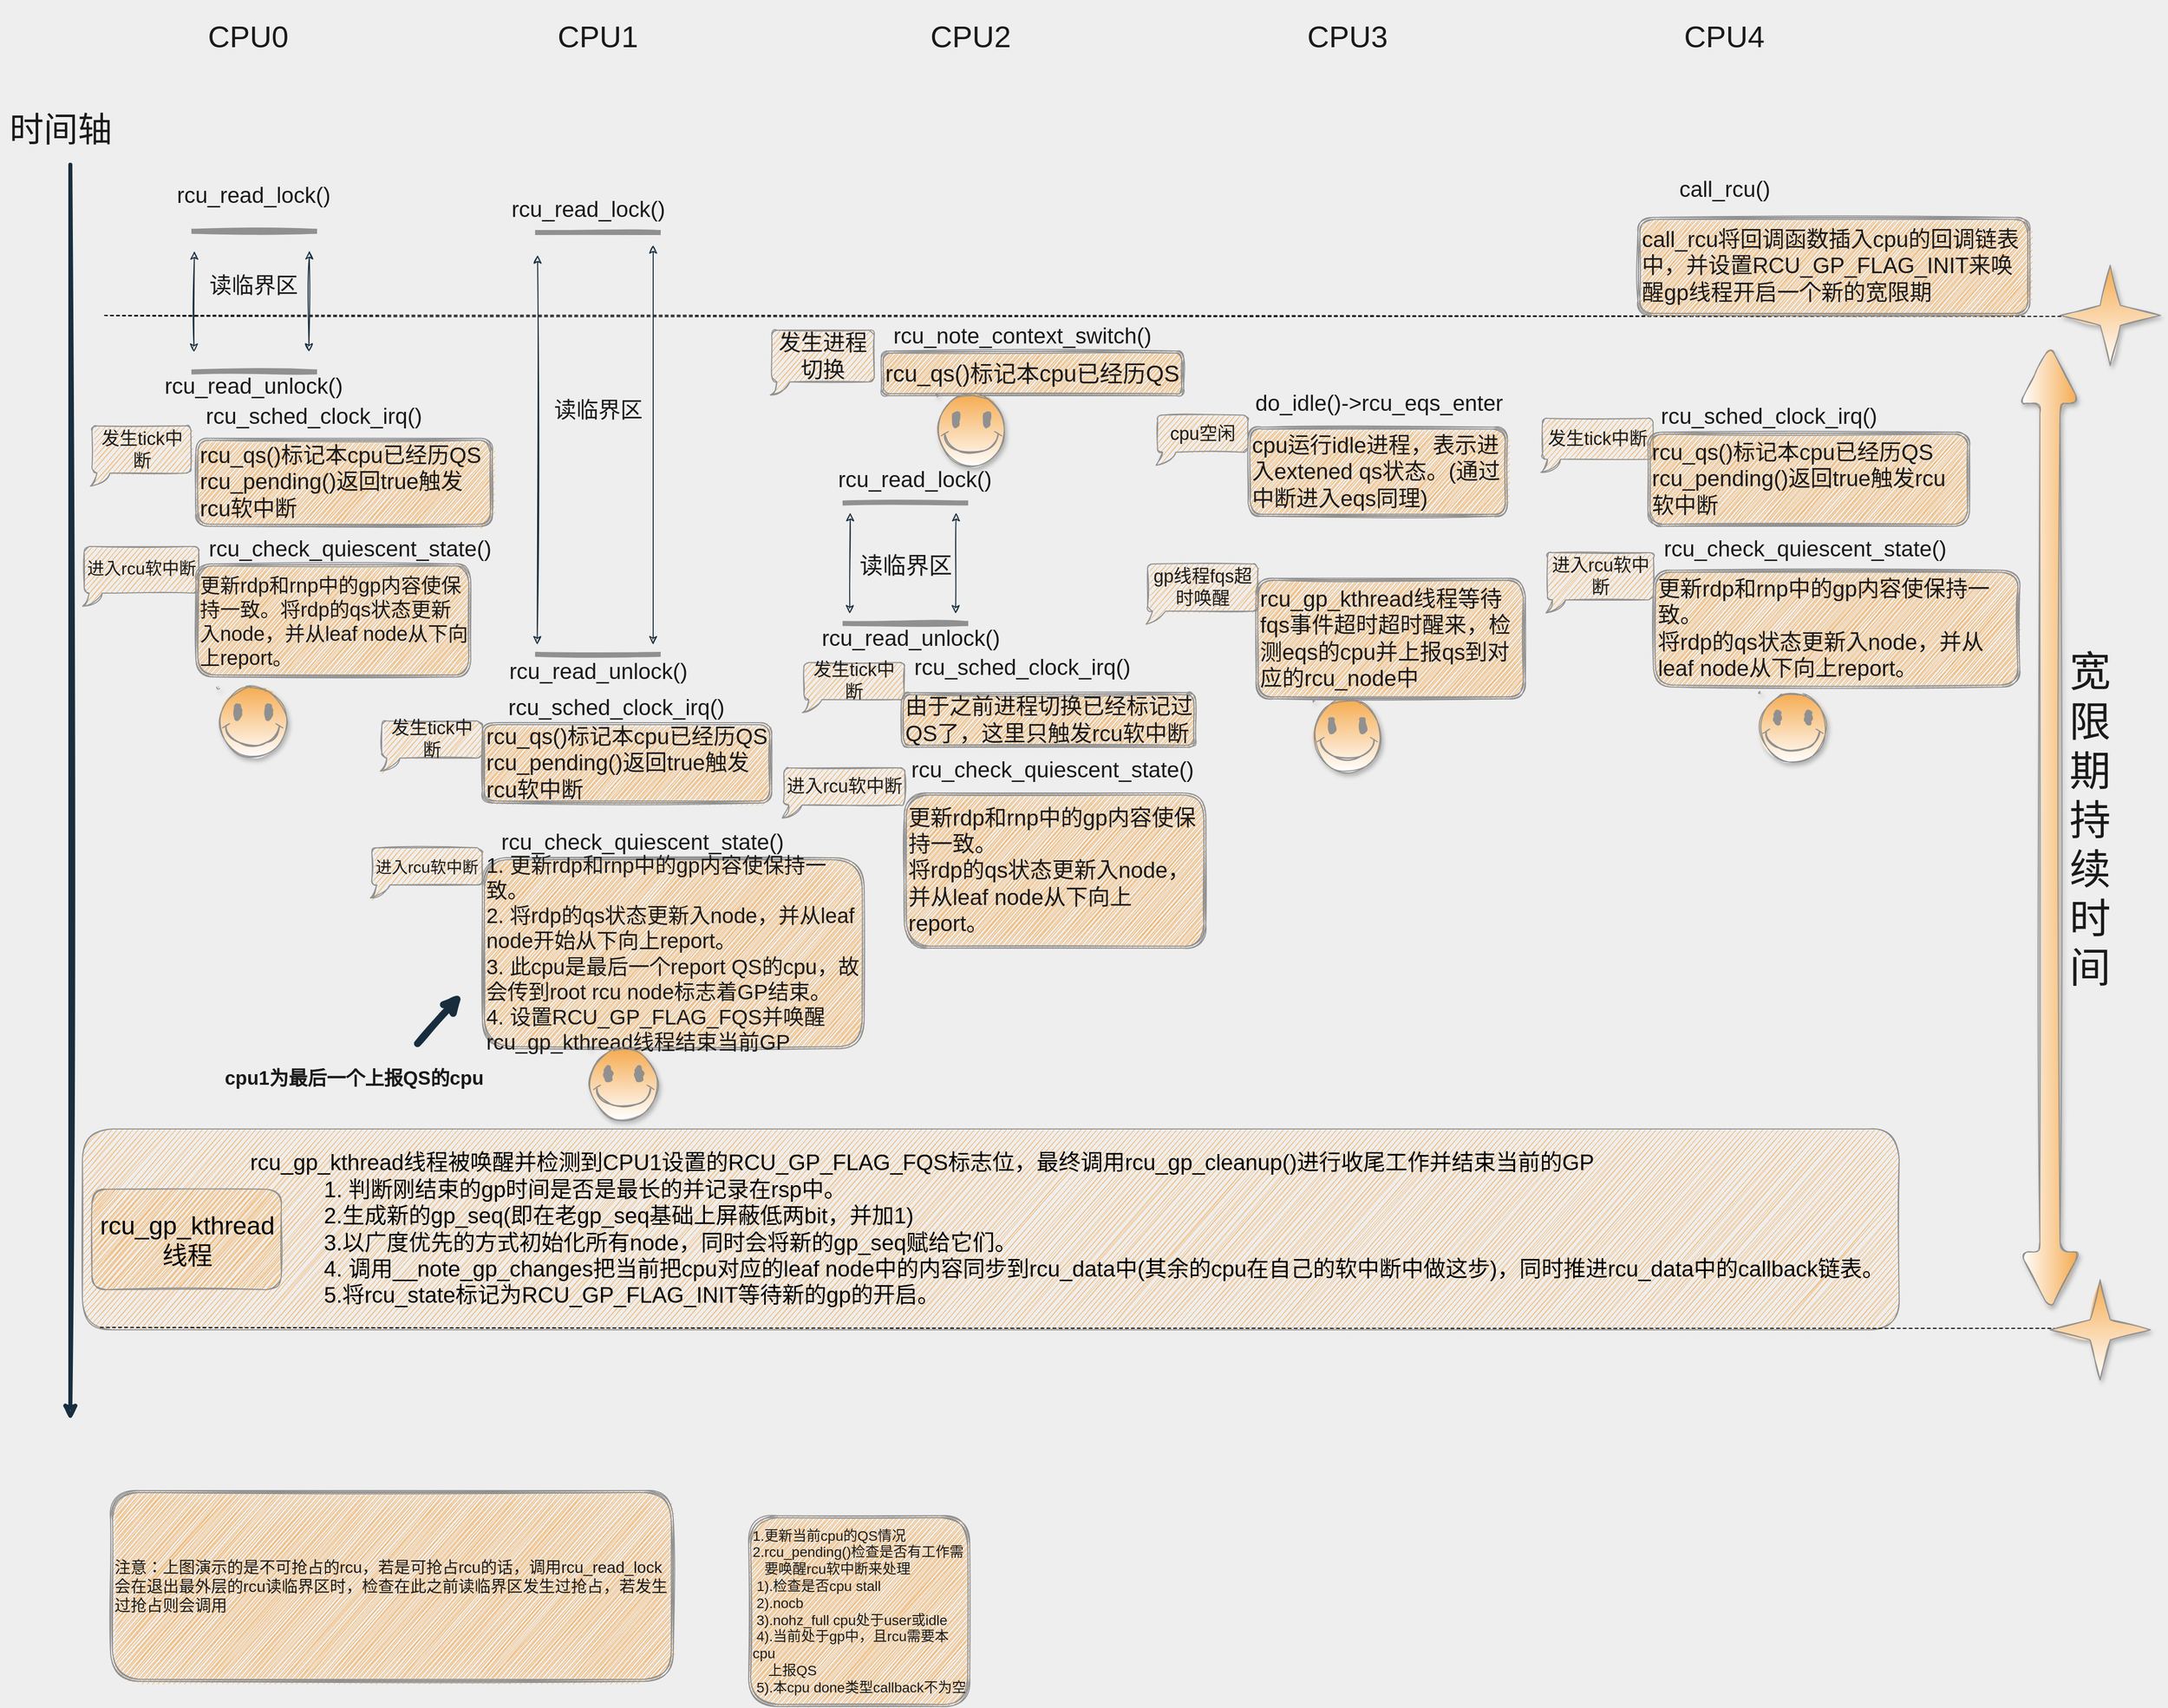 <mxfile version="14.6.6" type="github">
  <diagram id="IhDVK5kIIlVH_irtN-wy" name="Page-1">
    <mxGraphModel dx="2830" dy="1410" grid="1" gridSize="10" guides="1" tooltips="1" connect="1" arrows="1" fold="1" page="1" pageScale="1" pageWidth="850" pageHeight="1100" background="#EEEEEE" math="0" shadow="0">
      <root>
        <mxCell id="0" />
        <mxCell id="1" parent="0" />
        <mxCell id="dhijnRjkVFzv72ZYH4DM-1" value="" style="shape=partialRectangle;whiteSpace=wrap;html=1;left=0;right=0;fillColor=none;fontColor=#1A1A1A;strokeColor=#909090;strokeWidth=5;sketch=1;rounded=1;" vertex="1" parent="1">
          <mxGeometry x="143" y="276.25" width="120" height="140" as="geometry" />
        </mxCell>
        <mxCell id="dhijnRjkVFzv72ZYH4DM-3" value="读临界区" style="text;html=1;resizable=0;autosize=1;align=center;verticalAlign=middle;points=[];fillColor=none;strokeColor=none;fontColor=#1A1A1A;fontSize=22;sketch=1;rounded=1;" vertex="1" parent="1">
          <mxGeometry x="151.5" y="316.25" width="100" height="30" as="geometry" />
        </mxCell>
        <mxCell id="dhijnRjkVFzv72ZYH4DM-6" value="" style="endArrow=none;dashed=1;html=1;fontSize=19;fontColor=#1A1A1A;labelBackgroundColor=#EEEEEE;sketch=1;curved=1;" edge="1" parent="1">
          <mxGeometry width="50" height="50" relative="1" as="geometry">
            <mxPoint x="54" y="360" as="sourcePoint" />
            <mxPoint x="2010" y="361" as="targetPoint" />
          </mxGeometry>
        </mxCell>
        <mxCell id="dhijnRjkVFzv72ZYH4DM-7" value="call_rcu()" style="text;html=1;resizable=0;autosize=1;align=center;verticalAlign=middle;points=[];fillColor=none;strokeColor=none;fontColor=#1A1A1A;fontSize=22;sketch=1;rounded=1;" vertex="1" parent="1">
          <mxGeometry x="1611" y="220" width="110" height="30" as="geometry" />
        </mxCell>
        <mxCell id="dhijnRjkVFzv72ZYH4DM-8" value="rcu_read_lock()" style="text;html=1;resizable=0;autosize=1;align=center;verticalAlign=middle;points=[];fillColor=none;strokeColor=none;fontColor=#1A1A1A;fontSize=22;sketch=1;rounded=1;" vertex="1" parent="1">
          <mxGeometry x="116.5" y="226.25" width="170" height="30" as="geometry" />
        </mxCell>
        <mxCell id="dhijnRjkVFzv72ZYH4DM-9" value="rcu_read_unlock()" style="text;html=1;resizable=0;autosize=1;align=center;verticalAlign=middle;points=[];fillColor=none;strokeColor=none;fontColor=#1A1A1A;fontSize=22;sketch=1;rounded=1;" vertex="1" parent="1">
          <mxGeometry x="106.5" y="416.25" width="190" height="30" as="geometry" />
        </mxCell>
        <mxCell id="dhijnRjkVFzv72ZYH4DM-12" value="" style="endArrow=classic;html=1;fontSize=13;fontColor=#1A1A1A;strokeWidth=4;strokeColor=#182E3E;labelBackgroundColor=#EEEEEE;sketch=1;" edge="1" parent="1">
          <mxGeometry width="50" height="50" relative="1" as="geometry">
            <mxPoint x="20" y="210" as="sourcePoint" />
            <mxPoint x="20" y="1460" as="targetPoint" />
          </mxGeometry>
        </mxCell>
        <mxCell id="dhijnRjkVFzv72ZYH4DM-13" value="时间轴" style="text;html=1;resizable=0;autosize=1;align=center;verticalAlign=middle;points=[];fillColor=none;strokeColor=none;fontColor=#1A1A1A;fontSize=34;sketch=1;rounded=1;" vertex="1" parent="1">
          <mxGeometry x="-50" y="150" width="120" height="50" as="geometry" />
        </mxCell>
        <mxCell id="dhijnRjkVFzv72ZYH4DM-17" value="发生tick中断" style="whiteSpace=wrap;html=1;shape=mxgraph.basic.roundRectCallout;dx=7.8;dy=13;size=5;boundedLbl=1;fontColor=#1A1A1A;strokeColor=#909090;fontSize=18;fillColor=#F5AB50;sketch=1;rounded=1;" vertex="1" parent="1">
          <mxGeometry x="41.5" y="470" width="98.5" height="60" as="geometry" />
        </mxCell>
        <mxCell id="dhijnRjkVFzv72ZYH4DM-20" value="rcu_sched_clock_irq()" style="text;html=1;resizable=0;autosize=1;align=center;verticalAlign=middle;points=[];fillColor=none;strokeColor=none;fontColor=#1A1A1A;fontSize=22;sketch=1;rounded=1;" vertex="1" parent="1">
          <mxGeometry x="147" y="446.25" width="230" height="30" as="geometry" />
        </mxCell>
        <mxCell id="dhijnRjkVFzv72ZYH4DM-22" value="&lt;span style=&quot;font-size: 14px&quot;&gt;1.更新当前cpu的QS情况&lt;/span&gt;&lt;br style=&quot;font-size: 14px&quot;&gt;&lt;span style=&quot;font-size: 14px&quot;&gt;2.rcu_pending()检查是否有工作需&lt;br&gt;&amp;nbsp; &amp;nbsp;要唤醒rcu软中断来处理&lt;br&gt;&amp;nbsp;1).检查是否cpu stall&lt;br&gt;&amp;nbsp;2).nocb&lt;br&gt;&amp;nbsp;3).nohz_full cpu处于user或idle&lt;br&gt;&amp;nbsp;4).当前处于gp中，且rcu需要本cpu&lt;br&gt;&amp;nbsp; &amp;nbsp; 上报QS&lt;br&gt;&amp;nbsp;5).本cpu done类型callback不为空&lt;br&gt;&lt;/span&gt;" style="shape=ext;double=1;whiteSpace=wrap;html=1;fontColor=#1A1A1A;strokeColor=#909090;fillColor=#F5AB50;align=left;sketch=1;rounded=1;" vertex="1" parent="1">
          <mxGeometry x="695" y="1555" width="220" height="190" as="geometry" />
        </mxCell>
        <mxCell id="dhijnRjkVFzv72ZYH4DM-25" value="进入rcu软中断" style="whiteSpace=wrap;html=1;shape=mxgraph.basic.roundRectCallout;dx=7.8;dy=13;size=5;boundedLbl=1;fontColor=#1A1A1A;strokeColor=#909090;fontSize=17;fillColor=#F5AB50;sketch=1;rounded=1;" vertex="1" parent="1">
          <mxGeometry x="33.75" y="590" width="114" height="59.5" as="geometry" />
        </mxCell>
        <mxCell id="dhijnRjkVFzv72ZYH4DM-26" value="rcu_check_quiescent_state()" style="text;html=1;resizable=0;autosize=1;align=center;verticalAlign=middle;points=[];fillColor=none;strokeColor=none;fontColor=#1A1A1A;fontSize=22;sketch=1;rounded=1;" vertex="1" parent="1">
          <mxGeometry x="147.75" y="577.5" width="300" height="30" as="geometry" />
        </mxCell>
        <mxCell id="dhijnRjkVFzv72ZYH4DM-32" value="" style="shape=image;html=1;verticalAlign=top;verticalLabelPosition=bottom;imageAspect=0;aspect=fixed;image=https://cdn1.iconfinder.com/data/icons/technology-and-hardware-2/200/vector_66_06-128.png;fontColor=#1A1A1A;strokeColor=#909090;fillColor=#F5AB50;align=left;labelBackgroundColor=#EEEEEE;sketch=1;rounded=1;" vertex="1" parent="1">
          <mxGeometry x="166" y="100" width="68" height="68" as="geometry" />
        </mxCell>
        <mxCell id="dhijnRjkVFzv72ZYH4DM-33" value="" style="shape=image;html=1;verticalAlign=top;verticalLabelPosition=bottom;imageAspect=0;aspect=fixed;image=https://cdn1.iconfinder.com/data/icons/technology-and-hardware-2/200/vector_66_06-128.png;fontColor=#1A1A1A;strokeColor=#909090;fillColor=#F5AB50;align=left;labelBackgroundColor=#EEEEEE;sketch=1;rounded=1;" vertex="1" parent="1">
          <mxGeometry x="511" y="100" width="68" height="68" as="geometry" />
        </mxCell>
        <mxCell id="dhijnRjkVFzv72ZYH4DM-34" value="" style="shape=image;html=1;verticalAlign=top;verticalLabelPosition=bottom;imageAspect=0;aspect=fixed;image=https://cdn1.iconfinder.com/data/icons/technology-and-hardware-2/200/vector_66_06-128.png;fontColor=#1A1A1A;strokeColor=#909090;fillColor=#F5AB50;align=left;labelBackgroundColor=#EEEEEE;sketch=1;rounded=1;" vertex="1" parent="1">
          <mxGeometry x="1257" y="100" width="68" height="68" as="geometry" />
        </mxCell>
        <mxCell id="dhijnRjkVFzv72ZYH4DM-36" value="" style="shape=partialRectangle;whiteSpace=wrap;html=1;left=0;right=0;fillColor=none;fontColor=#1A1A1A;strokeColor=#909090;strokeWidth=5;sketch=1;rounded=1;" vertex="1" parent="1">
          <mxGeometry x="485" y="277.5" width="120" height="420" as="geometry" />
        </mxCell>
        <mxCell id="dhijnRjkVFzv72ZYH4DM-37" value="读临界区" style="text;html=1;resizable=0;autosize=1;align=center;verticalAlign=middle;points=[];fillColor=none;strokeColor=none;fontColor=#1A1A1A;fontSize=22;sketch=1;rounded=1;" vertex="1" parent="1">
          <mxGeometry x="495" y="440" width="100" height="30" as="geometry" />
        </mxCell>
        <mxCell id="dhijnRjkVFzv72ZYH4DM-38" value="rcu_read_lock()" style="text;html=1;resizable=0;autosize=1;align=center;verticalAlign=middle;points=[];fillColor=none;strokeColor=none;fontColor=#1A1A1A;fontSize=22;sketch=1;rounded=1;" vertex="1" parent="1">
          <mxGeometry x="450" y="240" width="170" height="30" as="geometry" />
        </mxCell>
        <mxCell id="dhijnRjkVFzv72ZYH4DM-39" value="rcu_read_unlock()" style="text;html=1;resizable=0;autosize=1;align=center;verticalAlign=middle;points=[];fillColor=none;strokeColor=none;fontColor=#1A1A1A;fontSize=22;sketch=1;rounded=1;" vertex="1" parent="1">
          <mxGeometry x="450" y="700" width="190" height="30" as="geometry" />
        </mxCell>
        <mxCell id="dhijnRjkVFzv72ZYH4DM-42" value="" style="endArrow=classic;startArrow=classic;html=1;fontColor=#1A1A1A;strokeColor=#182E3E;labelBackgroundColor=#EEEEEE;sketch=1;" edge="1" parent="1">
          <mxGeometry width="50" height="50" relative="1" as="geometry">
            <mxPoint x="484.66" y="687.85" as="sourcePoint" />
            <mxPoint x="485" y="300" as="targetPoint" />
          </mxGeometry>
        </mxCell>
        <mxCell id="dhijnRjkVFzv72ZYH4DM-44" value="" style="endArrow=classic;startArrow=classic;html=1;fontColor=#1A1A1A;strokeColor=#182E3E;labelBackgroundColor=#EEEEEE;sketch=1;" edge="1" parent="1">
          <mxGeometry width="50" height="50" relative="1" as="geometry">
            <mxPoint x="600.0" y="687.85" as="sourcePoint" />
            <mxPoint x="600" y="290" as="targetPoint" />
          </mxGeometry>
        </mxCell>
        <mxCell id="dhijnRjkVFzv72ZYH4DM-45" value="" style="endArrow=classic;startArrow=classic;html=1;fontColor=#1A1A1A;strokeColor=#182E3E;exitX=0.174;exitY=0.018;exitDx=0;exitDy=0;exitPerimeter=0;labelBackgroundColor=#EEEEEE;sketch=1;" edge="1" parent="1">
          <mxGeometry width="50" height="50" relative="1" as="geometry">
            <mxPoint x="257.41" y="396.25" as="sourcePoint" />
            <mxPoint x="257.83" y="295.71" as="targetPoint" />
          </mxGeometry>
        </mxCell>
        <mxCell id="dhijnRjkVFzv72ZYH4DM-46" value="" style="endArrow=classic;startArrow=classic;html=1;fontColor=#1A1A1A;strokeColor=#182E3E;exitX=0.174;exitY=0.018;exitDx=0;exitDy=0;exitPerimeter=0;labelBackgroundColor=#EEEEEE;sketch=1;" edge="1" parent="1">
          <mxGeometry width="50" height="50" relative="1" as="geometry">
            <mxPoint x="143.0" y="396.52" as="sourcePoint" />
            <mxPoint x="143.42" y="295.98" as="targetPoint" />
          </mxGeometry>
        </mxCell>
        <mxCell id="dhijnRjkVFzv72ZYH4DM-47" value="" style="shape=image;html=1;verticalAlign=top;verticalLabelPosition=bottom;imageAspect=0;aspect=fixed;image=https://cdn1.iconfinder.com/data/icons/technology-and-hardware-2/200/vector_66_06-128.png;fontColor=#1A1A1A;strokeColor=#909090;fillColor=#F5AB50;align=left;labelBackgroundColor=#EEEEEE;sketch=1;rounded=1;" vertex="1" parent="1">
          <mxGeometry x="880" y="100" width="68" height="68" as="geometry" />
        </mxCell>
        <mxCell id="dhijnRjkVFzv72ZYH4DM-54" value="" style="shape=partialRectangle;whiteSpace=wrap;html=1;left=0;right=0;fillColor=none;fontColor=#1A1A1A;strokeColor=#909090;strokeWidth=5;sketch=1;rounded=1;" vertex="1" parent="1">
          <mxGeometry x="791" y="546.75" width="120" height="120" as="geometry" />
        </mxCell>
        <mxCell id="dhijnRjkVFzv72ZYH4DM-55" value="读临界区" style="text;html=1;resizable=0;autosize=1;align=center;verticalAlign=middle;points=[];fillColor=none;strokeColor=none;fontColor=#1A1A1A;fontSize=23;sketch=1;rounded=1;" vertex="1" parent="1">
          <mxGeometry x="796" y="594.25" width="110" height="30" as="geometry" />
        </mxCell>
        <mxCell id="dhijnRjkVFzv72ZYH4DM-56" value="rcu_read_lock()" style="text;html=1;resizable=0;autosize=1;align=center;verticalAlign=middle;points=[];fillColor=none;strokeColor=none;fontColor=#1A1A1A;fontSize=22;sketch=1;rounded=1;" vertex="1" parent="1">
          <mxGeometry x="775" y="509.25" width="170" height="30" as="geometry" />
        </mxCell>
        <mxCell id="dhijnRjkVFzv72ZYH4DM-57" value="rcu_read_unlock()" style="text;html=1;resizable=0;autosize=1;align=center;verticalAlign=middle;points=[];fillColor=none;strokeColor=none;fontColor=#1A1A1A;fontSize=22;sketch=1;rounded=1;" vertex="1" parent="1">
          <mxGeometry x="761" y="666.75" width="190" height="30" as="geometry" />
        </mxCell>
        <mxCell id="dhijnRjkVFzv72ZYH4DM-58" value="" style="endArrow=classic;startArrow=classic;html=1;fontColor=#1A1A1A;strokeColor=#182E3E;exitX=0.174;exitY=0.018;exitDx=0;exitDy=0;exitPerimeter=0;labelBackgroundColor=#EEEEEE;sketch=1;" edge="1" parent="1">
          <mxGeometry width="50" height="50" relative="1" as="geometry">
            <mxPoint x="901" y="657.02" as="sourcePoint" />
            <mxPoint x="901.42" y="556.48" as="targetPoint" />
          </mxGeometry>
        </mxCell>
        <mxCell id="dhijnRjkVFzv72ZYH4DM-59" value="" style="endArrow=classic;startArrow=classic;html=1;fontColor=#1A1A1A;strokeColor=#182E3E;exitX=0.174;exitY=0.018;exitDx=0;exitDy=0;exitPerimeter=0;labelBackgroundColor=#EEEEEE;sketch=1;" edge="1" parent="1">
          <mxGeometry width="50" height="50" relative="1" as="geometry">
            <mxPoint x="795.66" y="657.02" as="sourcePoint" />
            <mxPoint x="796.08" y="556.48" as="targetPoint" />
          </mxGeometry>
        </mxCell>
        <mxCell id="dhijnRjkVFzv72ZYH4DM-62" value="&lt;span style=&quot;font-size: 22px;&quot;&gt;rcu_qs()标记本cpu已经历QS&lt;br style=&quot;font-size: 22px;&quot;&gt;rcu_pending()返回true触发rcu软中断&lt;br style=&quot;font-size: 22px;&quot;&gt;&lt;/span&gt;" style="shape=ext;double=1;whiteSpace=wrap;html=1;fontColor=#1A1A1A;strokeColor=#909090;fillColor=#F5AB50;align=left;sketch=1;rounded=1;fontSize=22;" vertex="1" parent="1">
          <mxGeometry x="145" y="482.37" width="295" height="87.63" as="geometry" />
        </mxCell>
        <mxCell id="dhijnRjkVFzv72ZYH4DM-68" value="&lt;font style=&quot;font-size: 20px;&quot;&gt;更新rdp和rnp中的gp内容使保持一致。将rdp的qs状态更新入node，并从leaf node从下向上report。&lt;/font&gt;" style="shape=ext;double=1;whiteSpace=wrap;html=1;fontColor=#1A1A1A;strokeColor=#909090;fillColor=#F5AB50;align=left;sketch=1;rounded=1;fontSize=20;" vertex="1" parent="1">
          <mxGeometry x="145" y="607.5" width="273.5" height="112.5" as="geometry" />
        </mxCell>
        <mxCell id="dhijnRjkVFzv72ZYH4DM-70" value="发生tick中断" style="whiteSpace=wrap;html=1;shape=mxgraph.basic.roundRectCallout;dx=7.8;dy=13;size=5;boundedLbl=1;fontColor=#1A1A1A;strokeColor=#909090;fontSize=18;fillColor=#F5AB50;sketch=1;rounded=1;" vertex="1" parent="1">
          <mxGeometry x="330" y="763.75" width="100" height="50" as="geometry" />
        </mxCell>
        <mxCell id="dhijnRjkVFzv72ZYH4DM-71" value="rcu_sched_clock_irq()" style="text;html=1;resizable=0;autosize=1;align=center;verticalAlign=middle;points=[];fillColor=none;strokeColor=none;fontColor=#1A1A1A;fontSize=22;sketch=1;rounded=1;" vertex="1" parent="1">
          <mxGeometry x="447.75" y="735.5" width="230" height="30" as="geometry" />
        </mxCell>
        <mxCell id="dhijnRjkVFzv72ZYH4DM-72" value="进入rcu软中断" style="whiteSpace=wrap;html=1;shape=mxgraph.basic.roundRectCallout;dx=7.8;dy=13;size=5;boundedLbl=1;fontColor=#1A1A1A;strokeColor=#909090;fontSize=16;fillColor=#F5AB50;sketch=1;rounded=1;" vertex="1" parent="1">
          <mxGeometry x="320" y="890" width="110" height="50" as="geometry" />
        </mxCell>
        <mxCell id="dhijnRjkVFzv72ZYH4DM-73" value="rcu_check_quiescent_state()" style="text;html=1;resizable=0;autosize=1;align=center;verticalAlign=middle;points=[];fillColor=none;strokeColor=none;fontColor=#1A1A1A;fontSize=22;sketch=1;rounded=1;" vertex="1" parent="1">
          <mxGeometry x="439" y="870" width="300" height="30" as="geometry" />
        </mxCell>
        <mxCell id="dhijnRjkVFzv72ZYH4DM-75" value="&lt;font style=&quot;font-size: 21px;&quot;&gt;1. 更新rdp和rnp中的gp内容使保持一致。&lt;br style=&quot;font-size: 21px;&quot;&gt;2. 将rdp的qs状态更新入node，并从leaf node开始从下向上report。&lt;br style=&quot;font-size: 21px;&quot;&gt;3. 此cpu是最后一个report QS的cpu，故会传到root rcu node标志着GP结束。&lt;br style=&quot;font-size: 21px;&quot;&gt;4. 设置RCU_GP_FLAG_FQS并唤醒rcu_gp_kthread线程结束当前GP&lt;br style=&quot;font-size: 21px;&quot;&gt;&lt;/font&gt;" style="shape=ext;double=1;whiteSpace=wrap;html=1;fontColor=#1A1A1A;strokeColor=#909090;fillColor=#F5AB50;align=left;sketch=1;rounded=1;fontSize=21;" vertex="1" parent="1">
          <mxGeometry x="430" y="900" width="380" height="190" as="geometry" />
        </mxCell>
        <mxCell id="dhijnRjkVFzv72ZYH4DM-77" value="发生进程切换" style="whiteSpace=wrap;html=1;shape=mxgraph.basic.roundRectCallout;dx=7.8;dy=13;size=5;boundedLbl=1;fontColor=#1A1A1A;strokeColor=#909090;fontSize=22;fillColor=#F5AB50;sketch=1;rounded=1;" vertex="1" parent="1">
          <mxGeometry x="718" y="374.75" width="102" height="64.5" as="geometry" />
        </mxCell>
        <mxCell id="dhijnRjkVFzv72ZYH4DM-78" value="rcu_note_context_switch()&lt;br style=&quot;font-size: 22px;&quot;&gt;" style="text;html=1;resizable=0;autosize=1;align=center;verticalAlign=middle;points=[];fillColor=none;strokeColor=none;fontColor=#1A1A1A;fontSize=22;sketch=1;rounded=1;" vertex="1" parent="1">
          <mxGeometry x="832" y="365.5" width="270" height="30" as="geometry" />
        </mxCell>
        <mxCell id="dhijnRjkVFzv72ZYH4DM-84" value="&lt;span style=&quot;font-size: 23px;&quot;&gt;rcu_qs()标记本cpu已经历QS&lt;br style=&quot;font-size: 23px;&quot;&gt;&lt;/span&gt;" style="shape=ext;double=1;whiteSpace=wrap;html=1;fontColor=#1A1A1A;strokeColor=#909090;fillColor=#F5AB50;align=left;fontSize=23;sketch=1;rounded=1;" vertex="1" parent="1">
          <mxGeometry x="827" y="395.5" width="301" height="44.5" as="geometry" />
        </mxCell>
        <mxCell id="dhijnRjkVFzv72ZYH4DM-85" value="发生tick中断" style="whiteSpace=wrap;html=1;shape=mxgraph.basic.roundRectCallout;dx=7.8;dy=13;size=5;boundedLbl=1;fontColor=#1A1A1A;strokeColor=#909090;fontSize=18;fillColor=#F5AB50;sketch=1;rounded=1;" vertex="1" parent="1">
          <mxGeometry x="750" y="705.5" width="100" height="50" as="geometry" />
        </mxCell>
        <mxCell id="dhijnRjkVFzv72ZYH4DM-86" value="rcu_sched_clock_irq()" style="text;html=1;resizable=0;autosize=1;align=center;verticalAlign=middle;points=[];fillColor=none;strokeColor=none;fontColor=#1A1A1A;fontSize=22;sketch=1;rounded=1;" vertex="1" parent="1">
          <mxGeometry x="852" y="695.5" width="230" height="30" as="geometry" />
        </mxCell>
        <mxCell id="dhijnRjkVFzv72ZYH4DM-87" value="进入rcu软中断" style="whiteSpace=wrap;html=1;shape=mxgraph.basic.roundRectCallout;dx=7.8;dy=13;size=5;boundedLbl=1;fontColor=#1A1A1A;strokeColor=#909090;fontSize=18;fillColor=#F5AB50;sketch=1;rounded=1;" vertex="1" parent="1">
          <mxGeometry x="730" y="810.5" width="120.5" height="50" as="geometry" />
        </mxCell>
        <mxCell id="dhijnRjkVFzv72ZYH4DM-88" value="rcu_check_quiescent_state()" style="text;html=1;resizable=0;autosize=1;align=center;verticalAlign=middle;points=[];fillColor=none;strokeColor=none;fontColor=#1A1A1A;fontSize=22;sketch=1;rounded=1;" vertex="1" parent="1">
          <mxGeometry x="847" y="798.13" width="300" height="30" as="geometry" />
        </mxCell>
        <mxCell id="dhijnRjkVFzv72ZYH4DM-90" value="&lt;span style=&quot;font-size: 22px;&quot;&gt;由于之前进程切换已经标记过QS了，这里只触发rcu软中断&lt;br style=&quot;font-size: 22px;&quot;&gt;&lt;/span&gt;" style="shape=ext;double=1;whiteSpace=wrap;html=1;fontColor=#1A1A1A;strokeColor=#909090;fillColor=#F5AB50;align=left;sketch=1;rounded=1;fontSize=22;" vertex="1" parent="1">
          <mxGeometry x="847" y="735.5" width="293" height="54.5" as="geometry" />
        </mxCell>
        <mxCell id="dhijnRjkVFzv72ZYH4DM-91" value="&lt;font style=&quot;font-size: 22px;&quot;&gt;更新rdp和rnp中的gp内容使保持一致。&lt;br style=&quot;font-size: 22px;&quot;&gt;将rdp的qs状态更新入node，并从leaf node从下向上report。&lt;/font&gt;" style="shape=ext;double=1;whiteSpace=wrap;html=1;fontColor=#1A1A1A;strokeColor=#909090;fillColor=#F5AB50;align=left;sketch=1;rounded=1;fontSize=22;" vertex="1" parent="1">
          <mxGeometry x="850" y="835.5" width="300" height="154.5" as="geometry" />
        </mxCell>
        <mxCell id="dhijnRjkVFzv72ZYH4DM-95" value="&lt;font color=&quot;#000000&quot; style=&quot;font-size: 22px&quot;&gt;&amp;nbsp; &amp;nbsp; &amp;nbsp; &amp;nbsp; &amp;nbsp; &amp;nbsp; &amp;nbsp; &amp;nbsp; &amp;nbsp; &amp;nbsp; &amp;nbsp; &amp;nbsp; &amp;nbsp; &amp;nbsp;rcu_gp_kthread线程被唤醒并检测到CPU1设置的RCU_GP_FLAG_FQS标志位，最终调用rcu_gp_cleanup()进行收尾工作并结束当前的GP&lt;br style=&quot;font-size: 22px&quot;&gt;&amp;nbsp; &amp;nbsp; &amp;nbsp; &amp;nbsp; &amp;nbsp; &amp;nbsp; &amp;nbsp; &amp;nbsp; &amp;nbsp; &amp;nbsp; &amp;nbsp; &amp;nbsp; &amp;nbsp; &amp;nbsp; &amp;nbsp; &amp;nbsp; &amp;nbsp; &amp;nbsp; &amp;nbsp; &amp;nbsp;1. 判断刚结束的gp时间是否是最长的并记录在rsp中。&lt;br style=&quot;font-size: 22px&quot;&gt;&lt;div style=&quot;font-size: 22px&quot;&gt;&lt;span style=&quot;font-size: 22px&quot;&gt;&amp;nbsp; &amp;nbsp; &amp;nbsp; &amp;nbsp; &amp;nbsp; &amp;nbsp; &amp;nbsp; &amp;nbsp; &amp;nbsp; &amp;nbsp; &amp;nbsp; &amp;nbsp; &amp;nbsp; &amp;nbsp; &amp;nbsp; &amp;nbsp; &amp;nbsp; &amp;nbsp; &amp;nbsp; &amp;nbsp;2.生成新的gp_seq(即在老gp_seq基础上屏蔽低两bit，并加1)&lt;/span&gt;&lt;/div&gt;&lt;div style=&quot;font-size: 22px&quot;&gt;&lt;span style=&quot;font-size: 22px&quot;&gt;&amp;nbsp; &amp;nbsp; &amp;nbsp; &amp;nbsp; &amp;nbsp; &amp;nbsp; &amp;nbsp; &amp;nbsp; &amp;nbsp; &amp;nbsp; &amp;nbsp; &amp;nbsp; &amp;nbsp; &amp;nbsp; &amp;nbsp; &amp;nbsp; &amp;nbsp; &amp;nbsp; &amp;nbsp; &amp;nbsp;3.以广度优先的方式初始化所有node，同时会将新的gp_seq赋给它们。&lt;/span&gt;&lt;/div&gt;&lt;div style=&quot;font-size: 22px&quot;&gt;&lt;span style=&quot;font-size: 22px&quot;&gt;&amp;nbsp; &amp;nbsp; &amp;nbsp; &amp;nbsp; &amp;nbsp; &amp;nbsp; &amp;nbsp; &amp;nbsp; &amp;nbsp; &amp;nbsp; &amp;nbsp; &amp;nbsp; &amp;nbsp; &amp;nbsp; &amp;nbsp; &amp;nbsp; &amp;nbsp; &amp;nbsp; &amp;nbsp; &amp;nbsp;4. 调用__note_gp_changes把当前把cpu对应的leaf node中的内容同步到rcu_data中(其余的cpu在自己的软中断中做这步)，同时推进rcu_data中的callback链表。&lt;/span&gt;&lt;/div&gt;&lt;div style=&quot;font-size: 22px&quot;&gt;&lt;span style=&quot;font-size: 22px&quot;&gt;&amp;nbsp; &amp;nbsp; &amp;nbsp; &amp;nbsp; &amp;nbsp; &amp;nbsp; &amp;nbsp; &amp;nbsp; &amp;nbsp; &amp;nbsp; &amp;nbsp; &amp;nbsp; &amp;nbsp; &amp;nbsp; &amp;nbsp; &amp;nbsp; &amp;nbsp; &amp;nbsp; &amp;nbsp; &amp;nbsp;5.将rcu_state标记为RCU_GP_FLAG_INIT等待新的gp的开启。&lt;/span&gt;&lt;/div&gt;&lt;/font&gt;" style="whiteSpace=wrap;html=1;fontSize=22;strokeColor=#909090;align=left;fillColor=#F5AB50;fontColor=#1A1A1A;sketch=1;rounded=1;" vertex="1" parent="1">
          <mxGeometry x="32" y="1170" width="1808" height="200" as="geometry" />
        </mxCell>
        <mxCell id="dhijnRjkVFzv72ZYH4DM-96" value="&lt;font color=&quot;#000000&quot; style=&quot;font-size: 25px;&quot;&gt;rcu_gp_kthread线程&lt;/font&gt;" style="whiteSpace=wrap;html=1;fontSize=25;strokeColor=#909090;align=center;fontColor=#1A1A1A;fillColor=#F5AB50;sketch=1;rounded=1;fontStyle=0" vertex="1" parent="1">
          <mxGeometry x="41.5" y="1230" width="188.5" height="100" as="geometry" />
        </mxCell>
        <mxCell id="dhijnRjkVFzv72ZYH4DM-99" value="发生tick中断" style="whiteSpace=wrap;html=1;shape=mxgraph.basic.roundRectCallout;dx=7.8;dy=13;size=5;boundedLbl=1;fontColor=#1A1A1A;strokeColor=#909090;fontSize=18;fillColor=#F5AB50;sketch=1;rounded=1;" vertex="1" parent="1">
          <mxGeometry x="1485" y="462.5" width="110" height="53.75" as="geometry" />
        </mxCell>
        <mxCell id="dhijnRjkVFzv72ZYH4DM-102" value="进入rcu软中断" style="whiteSpace=wrap;html=1;shape=mxgraph.basic.roundRectCallout;dx=7.8;dy=13;size=5;boundedLbl=1;fontColor=#1A1A1A;strokeColor=#909090;fontSize=18;fillColor=#F5AB50;sketch=1;rounded=1;" vertex="1" parent="1">
          <mxGeometry x="1490" y="596.25" width="105.5" height="60" as="geometry" />
        </mxCell>
        <mxCell id="dhijnRjkVFzv72ZYH4DM-103" value="rcu_check_quiescent_state()" style="text;html=1;resizable=0;autosize=1;align=center;verticalAlign=middle;points=[];fillColor=none;strokeColor=none;fontColor=#1A1A1A;fontSize=22;sketch=1;rounded=1;" vertex="1" parent="1">
          <mxGeometry x="1595.5" y="577.5" width="300" height="30" as="geometry" />
        </mxCell>
        <mxCell id="dhijnRjkVFzv72ZYH4DM-104" value="&lt;font style=&quot;font-size: 22px;&quot;&gt;更新rdp和rnp中的gp内容使保持一致。&lt;br style=&quot;font-size: 22px;&quot;&gt;将rdp的qs状态更新入node，并从leaf node从下向上report。&lt;/font&gt;" style="shape=ext;double=1;whiteSpace=wrap;html=1;fontColor=#1A1A1A;strokeColor=#909090;fillColor=#F5AB50;align=left;sketch=1;rounded=1;fontSize=22;" vertex="1" parent="1">
          <mxGeometry x="1595.5" y="613.75" width="364.5" height="116.25" as="geometry" />
        </mxCell>
        <mxCell id="dhijnRjkVFzv72ZYH4DM-106" value="注意：上图演示的是不可抢占的rcu，若是可抢占rcu的话，调用rcu_read_lock会在退出最外层的rcu读临界区时，检查在此之前读临界区发生过抢占，若发生过抢占则会调用" style="shape=ext;double=1;whiteSpace=wrap;html=1;fontSize=16;fontColor=#1A1A1A;strokeColor=#909090;align=left;fillColor=#F5AB50;sketch=1;rounded=1;" vertex="1" parent="1">
          <mxGeometry x="60" y="1530" width="560" height="190" as="geometry" />
        </mxCell>
        <mxCell id="dhijnRjkVFzv72ZYH4DM-107" value="rcu_sched_clock_irq()" style="text;html=1;resizable=0;autosize=1;align=center;verticalAlign=middle;points=[];fillColor=none;strokeColor=none;fontColor=#1A1A1A;fontSize=22;sketch=1;rounded=1;" vertex="1" parent="1">
          <mxGeometry x="1595" y="446.25" width="230" height="30" as="geometry" />
        </mxCell>
        <mxCell id="dhijnRjkVFzv72ZYH4DM-108" value="" style="endArrow=classic;html=1;fontSize=16;fontColor=#1A1A1A;strokeColor=#182E3E;strokeWidth=7;labelBackgroundColor=#EEEEEE;sketch=1;" edge="1" parent="1">
          <mxGeometry width="50" height="50" relative="1" as="geometry">
            <mxPoint x="365.5" y="1085" as="sourcePoint" />
            <mxPoint x="410" y="1035" as="targetPoint" />
          </mxGeometry>
        </mxCell>
        <mxCell id="dhijnRjkVFzv72ZYH4DM-109" value="cpu1为最后一个上报QS的cpu" style="text;html=1;resizable=0;autosize=1;align=center;verticalAlign=middle;points=[];fillColor=none;strokeColor=none;fontColor=#1A1A1A;fontSize=19;sketch=1;rounded=1;fontStyle=1" vertex="1" parent="1">
          <mxGeometry x="167.25" y="1105" width="270" height="30" as="geometry" />
        </mxCell>
        <mxCell id="dhijnRjkVFzv72ZYH4DM-111" value="" style="shape=image;html=1;verticalAlign=top;verticalLabelPosition=bottom;imageAspect=0;aspect=fixed;image=https://cdn1.iconfinder.com/data/icons/technology-and-hardware-2/200/vector_66_06-128.png;fontColor=#1A1A1A;strokeColor=#909090;fillColor=#F5AB50;align=left;labelBackgroundColor=#EEEEEE;sketch=1;rounded=1;" vertex="1" parent="1">
          <mxGeometry x="1632" y="100" width="68" height="68" as="geometry" />
        </mxCell>
        <mxCell id="dhijnRjkVFzv72ZYH4DM-112" value="do_idle()-&amp;gt;rcu_eqs_enter" style="text;html=1;resizable=0;autosize=1;align=center;verticalAlign=middle;points=[];fillColor=none;strokeColor=none;fontColor=#1A1A1A;fontSize=22;sketch=1;rounded=1;" vertex="1" parent="1">
          <mxGeometry x="1192" y="432.5" width="260" height="30" as="geometry" />
        </mxCell>
        <mxCell id="dhijnRjkVFzv72ZYH4DM-114" value="cpu空闲" style="whiteSpace=wrap;html=1;shape=mxgraph.basic.roundRectCallout;dx=7.8;dy=13;size=5;boundedLbl=1;fontColor=#1A1A1A;strokeColor=#909090;fontSize=18;fillColor=#F5AB50;sketch=1;rounded=1;" vertex="1" parent="1">
          <mxGeometry x="1102" y="459.25" width="90" height="50" as="geometry" />
        </mxCell>
        <mxCell id="dhijnRjkVFzv72ZYH4DM-116" value="&lt;span style=&quot;font-size: 22px;&quot;&gt;cpu运行idle进程，表示进入extened qs状态。(通过中断进入eqs同理)&lt;/span&gt;" style="shape=ext;double=1;whiteSpace=wrap;html=1;fontColor=#1A1A1A;strokeColor=#909090;fillColor=#F5AB50;align=left;sketch=1;rounded=1;fontSize=22;" vertex="1" parent="1">
          <mxGeometry x="1192" y="471.25" width="258" height="88.75" as="geometry" />
        </mxCell>
        <mxCell id="dhijnRjkVFzv72ZYH4DM-134" value="&lt;span style=&quot;font-size: 22px;&quot;&gt;rcu_qs()标记本cpu已经历QS&lt;br style=&quot;font-size: 22px;&quot;&gt;rcu_pending()返回true触发rcu软中断&lt;br style=&quot;font-size: 22px;&quot;&gt;&lt;/span&gt;" style="shape=ext;double=1;whiteSpace=wrap;html=1;fontColor=#1A1A1A;strokeColor=#909090;fillColor=#F5AB50;align=left;sketch=1;rounded=1;fontSize=22;" vertex="1" parent="1">
          <mxGeometry x="430" y="765.5" width="288" height="80" as="geometry" />
        </mxCell>
        <mxCell id="dhijnRjkVFzv72ZYH4DM-136" value="" style="verticalLabelPosition=bottom;verticalAlign=top;html=1;shape=mxgraph.basic.smiley;rounded=1;sketch=1;fontColor=#1A1A1A;strokeColor=#909090;fillColor=#F5AB50;shadow=1;gradientColor=#ffffff;" vertex="1" parent="1">
          <mxGeometry x="167.25" y="730" width="68.5" height="70" as="geometry" />
        </mxCell>
        <mxCell id="dhijnRjkVFzv72ZYH4DM-137" value="" style="verticalLabelPosition=bottom;verticalAlign=top;html=1;shape=mxgraph.basic.smiley;rounded=1;sketch=1;fontColor=#1A1A1A;strokeColor=#909090;fillColor=#F5AB50;shadow=1;gradientColor=#ffffff;" vertex="1" parent="1">
          <mxGeometry x="536.5" y="1090" width="68.5" height="70" as="geometry" />
        </mxCell>
        <mxCell id="dhijnRjkVFzv72ZYH4DM-138" value="" style="verticalLabelPosition=bottom;verticalAlign=top;html=1;shape=mxgraph.basic.smiley;rounded=1;sketch=1;fontColor=#1A1A1A;strokeColor=#909090;fillColor=#F5AB50;shadow=1;gradientColor=#ffffff;" vertex="1" parent="1">
          <mxGeometry x="882.5" y="439.25" width="68.5" height="70" as="geometry" />
        </mxCell>
        <mxCell id="dhijnRjkVFzv72ZYH4DM-139" value="" style="verticalLabelPosition=bottom;verticalAlign=top;html=1;shape=mxgraph.basic.smiley;rounded=1;sketch=1;fontColor=#1A1A1A;strokeColor=#909090;fillColor=#F5AB50;shadow=1;gradientColor=#ffffff;" vertex="1" parent="1">
          <mxGeometry x="1256.5" y="743.75" width="68.5" height="70" as="geometry" />
        </mxCell>
        <mxCell id="dhijnRjkVFzv72ZYH4DM-140" value="&lt;span style=&quot;font-size: 22px;&quot;&gt;rcu_gp_kthread线程等待fqs事件超时超时醒来，检测eqs的cpu并上报qs到对应的rcu_node中&lt;/span&gt;" style="shape=ext;double=1;whiteSpace=wrap;html=1;fontColor=#1A1A1A;strokeColor=#909090;fillColor=#F5AB50;align=left;sketch=1;rounded=1;fontSize=22;" vertex="1" parent="1">
          <mxGeometry x="1200" y="621.75" width="268" height="120" as="geometry" />
        </mxCell>
        <mxCell id="dhijnRjkVFzv72ZYH4DM-141" value="gp线程fqs超时唤醒" style="whiteSpace=wrap;html=1;shape=mxgraph.basic.roundRectCallout;dx=7.8;dy=13;size=5;boundedLbl=1;fontColor=#1A1A1A;strokeColor=#909090;fontSize=18;fillColor=#F5AB50;sketch=1;rounded=1;" vertex="1" parent="1">
          <mxGeometry x="1092" y="607.5" width="110" height="60" as="geometry" />
        </mxCell>
        <mxCell id="dhijnRjkVFzv72ZYH4DM-142" value="" style="verticalLabelPosition=bottom;verticalAlign=top;html=1;shape=mxgraph.basic.4_point_star_2;dx=0.8;rounded=1;shadow=1;sketch=1;fontColor=#1A1A1A;strokeColor=#909090;fillColor=#F5AB50;gradientColor=#ffffff;" vertex="1" parent="1">
          <mxGeometry x="2000" y="310" width="100" height="100" as="geometry" />
        </mxCell>
        <mxCell id="dhijnRjkVFzv72ZYH4DM-144" value="&lt;span style=&quot;font-size: 22px;&quot;&gt;call_rcu将回调函数插入cpu的回调链表中，并设置RCU_GP_FLAG_INIT来唤醒gp线程开启一个新的宽限期&lt;/span&gt;" style="shape=ext;double=1;whiteSpace=wrap;html=1;fontColor=#1A1A1A;strokeColor=#909090;fillColor=#F5AB50;align=left;sketch=1;rounded=1;fontSize=22;" vertex="1" parent="1">
          <mxGeometry x="1580" y="262.5" width="390" height="97.5" as="geometry" />
        </mxCell>
        <mxCell id="dhijnRjkVFzv72ZYH4DM-147" value="" style="verticalLabelPosition=bottom;verticalAlign=top;html=1;shape=mxgraph.basic.smiley;rounded=1;sketch=1;fontColor=#1A1A1A;strokeColor=#909090;fillColor=#F5AB50;shadow=1;gradientColor=#ffffff;" vertex="1" parent="1">
          <mxGeometry x="1700" y="735.5" width="68.5" height="70" as="geometry" />
        </mxCell>
        <mxCell id="dhijnRjkVFzv72ZYH4DM-148" value="&lt;span style=&quot;font-size: 22px;&quot;&gt;rcu_qs()标记本cpu已经历QS&lt;br style=&quot;font-size: 22px;&quot;&gt;rcu_pending()返回true触发rcu软中断&lt;br style=&quot;font-size: 22px;&quot;&gt;&lt;/span&gt;" style="shape=ext;double=1;whiteSpace=wrap;html=1;fontColor=#1A1A1A;strokeColor=#909090;fillColor=#F5AB50;align=left;sketch=1;rounded=1;fontSize=22;" vertex="1" parent="1">
          <mxGeometry x="1590" y="476.25" width="320" height="93.75" as="geometry" />
        </mxCell>
        <mxCell id="dhijnRjkVFzv72ZYH4DM-149" value="" style="endArrow=none;dashed=1;html=1;fontSize=19;fontColor=#1A1A1A;labelBackgroundColor=#EEEEEE;sketch=1;curved=1;" edge="1" parent="1">
          <mxGeometry width="50" height="50" relative="1" as="geometry">
            <mxPoint x="50" y="1367.5" as="sourcePoint" />
            <mxPoint x="2019" y="1368.5" as="targetPoint" />
          </mxGeometry>
        </mxCell>
        <mxCell id="dhijnRjkVFzv72ZYH4DM-150" value="" style="shape=doubleArrow;direction=south;whiteSpace=wrap;html=1;rounded=1;shadow=1;sketch=1;fontColor=#1A1A1A;strokeColor=#909090;fillColor=#F5AB50;gradientColor=#ffffff;align=left;arrowWidth=0.333;arrowSize=0.06;" vertex="1" parent="1">
          <mxGeometry x="1960" y="390" width="60" height="960" as="geometry" />
        </mxCell>
        <mxCell id="dhijnRjkVFzv72ZYH4DM-151" value="宽限期持续时间" style="text;html=1;strokeColor=none;fillColor=none;align=center;verticalAlign=middle;whiteSpace=wrap;rounded=0;shadow=1;sketch=1;fontColor=#1A1A1A;fontSize=41;" vertex="1" parent="1">
          <mxGeometry x="2010" y="736" width="40" height="254" as="geometry" />
        </mxCell>
        <mxCell id="dhijnRjkVFzv72ZYH4DM-152" value="CPU0" style="text;html=1;strokeColor=none;fillColor=none;align=center;verticalAlign=middle;whiteSpace=wrap;rounded=0;shadow=1;sketch=1;fontColor=#1A1A1A;fontSize=30;" vertex="1" parent="1">
          <mxGeometry x="131.5" y="50" width="130" height="64.25" as="geometry" />
        </mxCell>
        <mxCell id="dhijnRjkVFzv72ZYH4DM-153" value="CPU1" style="text;html=1;strokeColor=none;fillColor=none;align=center;verticalAlign=middle;whiteSpace=wrap;rounded=0;shadow=1;sketch=1;fontColor=#1A1A1A;fontSize=30;" vertex="1" parent="1">
          <mxGeometry x="480" y="50" width="130" height="64.25" as="geometry" />
        </mxCell>
        <mxCell id="dhijnRjkVFzv72ZYH4DM-154" value="CPU2" style="text;html=1;strokeColor=none;fillColor=none;align=center;verticalAlign=middle;whiteSpace=wrap;rounded=0;shadow=1;sketch=1;fontColor=#1A1A1A;fontSize=30;" vertex="1" parent="1">
          <mxGeometry x="850.5" y="50" width="130" height="64.25" as="geometry" />
        </mxCell>
        <mxCell id="dhijnRjkVFzv72ZYH4DM-155" value="CPU3" style="text;html=1;strokeColor=none;fillColor=none;align=center;verticalAlign=middle;whiteSpace=wrap;rounded=0;shadow=1;sketch=1;fontColor=#1A1A1A;fontSize=30;" vertex="1" parent="1">
          <mxGeometry x="1226" y="50" width="130" height="64.25" as="geometry" />
        </mxCell>
        <mxCell id="dhijnRjkVFzv72ZYH4DM-156" value="CPU4" style="text;html=1;strokeColor=none;fillColor=none;align=center;verticalAlign=middle;whiteSpace=wrap;rounded=0;shadow=1;sketch=1;fontColor=#1A1A1A;fontSize=30;" vertex="1" parent="1">
          <mxGeometry x="1601" y="50" width="130" height="64.25" as="geometry" />
        </mxCell>
        <mxCell id="dhijnRjkVFzv72ZYH4DM-168" value="" style="verticalLabelPosition=bottom;verticalAlign=top;html=1;shape=mxgraph.basic.4_point_star_2;dx=0.8;rounded=1;shadow=1;sketch=1;fontColor=#1A1A1A;strokeColor=#909090;fillColor=#F5AB50;gradientColor=#ffffff;" vertex="1" parent="1">
          <mxGeometry x="1990" y="1320" width="100" height="100" as="geometry" />
        </mxCell>
      </root>
    </mxGraphModel>
  </diagram>
</mxfile>
